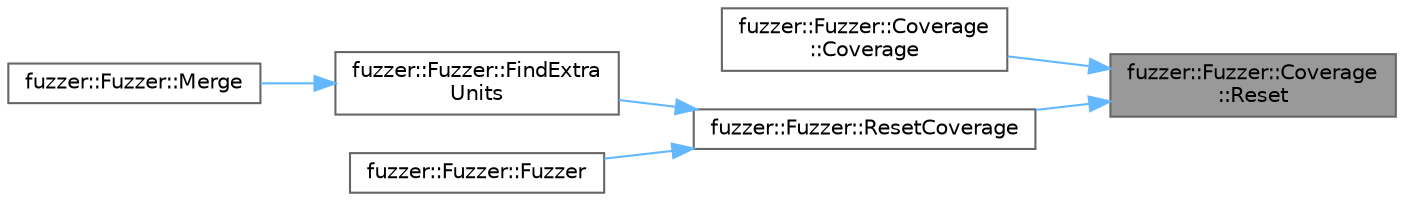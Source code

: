 digraph "fuzzer::Fuzzer::Coverage::Reset"
{
 // LATEX_PDF_SIZE
  bgcolor="transparent";
  edge [fontname=Helvetica,fontsize=10,labelfontname=Helvetica,labelfontsize=10];
  node [fontname=Helvetica,fontsize=10,shape=box,height=0.2,width=0.4];
  rankdir="RL";
  Node1 [id="Node000001",label="fuzzer::Fuzzer::Coverage\l::Reset",height=0.2,width=0.4,color="gray40", fillcolor="grey60", style="filled", fontcolor="black",tooltip=" "];
  Node1 -> Node2 [id="edge1_Node000001_Node000002",dir="back",color="steelblue1",style="solid",tooltip=" "];
  Node2 [id="Node000002",label="fuzzer::Fuzzer::Coverage\l::Coverage",height=0.2,width=0.4,color="grey40", fillcolor="white", style="filled",URL="$structfuzzer_1_1_fuzzer_1_1_coverage.html#a092eae98f0832c48ac5b8ed6133774fb",tooltip=" "];
  Node1 -> Node3 [id="edge2_Node000001_Node000003",dir="back",color="steelblue1",style="solid",tooltip=" "];
  Node3 [id="Node000003",label="fuzzer::Fuzzer::ResetCoverage",height=0.2,width=0.4,color="grey40", fillcolor="white", style="filled",URL="$classfuzzer_1_1_fuzzer.html#abbc24e3115c1bf70ff10e81dedfe38c6",tooltip=" "];
  Node3 -> Node4 [id="edge3_Node000003_Node000004",dir="back",color="steelblue1",style="solid",tooltip=" "];
  Node4 [id="Node000004",label="fuzzer::Fuzzer::FindExtra\lUnits",height=0.2,width=0.4,color="grey40", fillcolor="white", style="filled",URL="$classfuzzer_1_1_fuzzer.html#a6a4abd6692ba305867fcb7df7bfe79cc",tooltip=" "];
  Node4 -> Node5 [id="edge4_Node000004_Node000005",dir="back",color="steelblue1",style="solid",tooltip=" "];
  Node5 [id="Node000005",label="fuzzer::Fuzzer::Merge",height=0.2,width=0.4,color="grey40", fillcolor="white", style="filled",URL="$classfuzzer_1_1_fuzzer.html#aad1ef6d2a186b7b2462363111398e54e",tooltip=" "];
  Node3 -> Node6 [id="edge5_Node000003_Node000006",dir="back",color="steelblue1",style="solid",tooltip=" "];
  Node6 [id="Node000006",label="fuzzer::Fuzzer::Fuzzer",height=0.2,width=0.4,color="grey40", fillcolor="white", style="filled",URL="$classfuzzer_1_1_fuzzer.html#a582438623b355f23604ebcd6150134c1",tooltip=" "];
}
